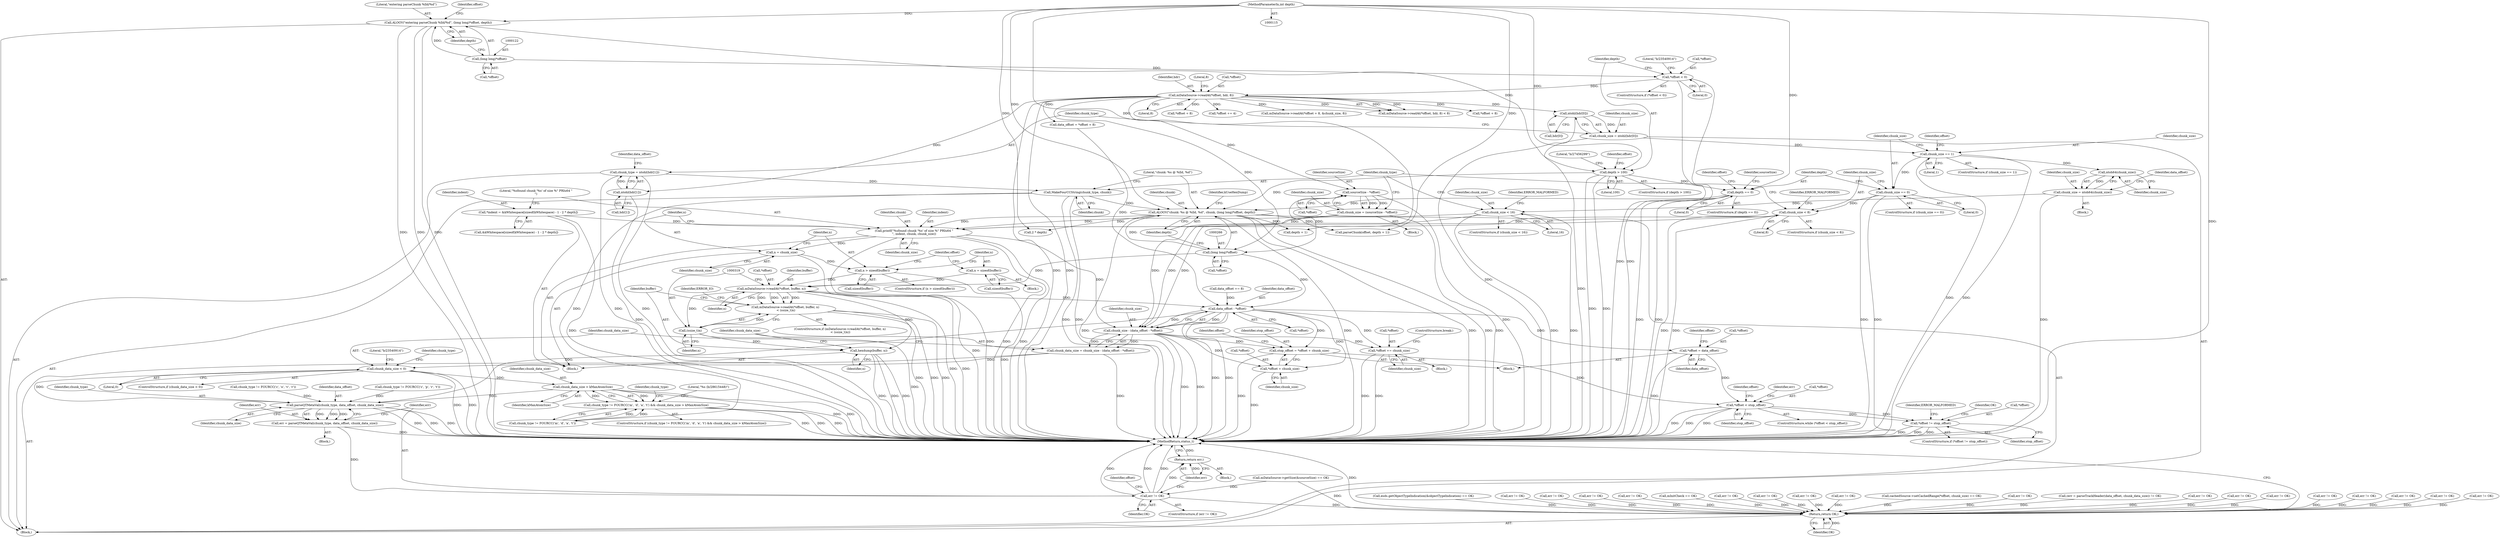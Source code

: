 digraph "0_Android_8a3a2f6ea7defe1a81bb32b3c9f3537f84749b9d@API" {
"1000313" [label="(Call,mDataSource->readAt(*offset, buffer, n))"];
"1000265" [label="(Call,(long long)*offset)"];
"1000232" [label="(Call,sourceSize - *offset)"];
"1000148" [label="(Call,mDataSource->readAt(*offset, hdr, 8))"];
"1000127" [label="(Call,*offset < 0)"];
"1000121" [label="(Call,(long long)*offset)"];
"1000302" [label="(Call,n > sizeof(buffer))"];
"1000298" [label="(Call,n = chunk_size)"];
"1000291" [label="(Call,printf(\"%sfound chunk '%s' of size %\" PRIu64 \"\n\", indent, chunk, chunk_size))"];
"1000278" [label="(Call,*indent = &kWhitespace[sizeof(kWhitespace) - 1 - 2 * depth])"];
"1000262" [label="(Call,ALOGV(\"chunk: %s @ %lld, %d\", chunk, (long long)*offset, depth))"];
"1000259" [label="(Call,MakeFourCCString(chunk_type, chunk))"];
"1000165" [label="(Call,chunk_type = ntohl(hdr[1]))"];
"1000167" [label="(Call,ntohl(hdr[1]))"];
"1000218" [label="(Call,depth == 0)"];
"1000137" [label="(Call,depth > 100)"];
"1000119" [label="(Call,ALOGV(\"entering parseChunk %lld/%d\", (long long)*offset, depth))"];
"1000117" [label="(MethodParameterIn,int depth)"];
"1000252" [label="(Call,chunk_size < 8)"];
"1000213" [label="(Call,chunk_size == 0)"];
"1000179" [label="(Call,chunk_size == 1)"];
"1000158" [label="(Call,chunk_size = ntohl(hdr[0]))"];
"1000160" [label="(Call,ntohl(hdr[0]))"];
"1000205" [label="(Call,chunk_size < 16)"];
"1000197" [label="(Call,chunk_size = ntoh64(chunk_size))"];
"1000199" [label="(Call,ntoh64(chunk_size))"];
"1000230" [label="(Call,chunk_size = (sourceSize - *offset))"];
"1000307" [label="(Call,n = sizeof(buffer))"];
"1000312" [label="(Call,mDataSource->readAt(*offset, buffer, n)\n < (ssize_t)n)"];
"1000318" [label="(Call,(ssize_t)n)"];
"1000324" [label="(Call,hexdump(buffer, n))"];
"1000333" [label="(Call,data_offset - *offset)"];
"1000331" [label="(Call,chunk_size - (data_offset - *offset))"];
"1000329" [label="(Call,chunk_data_size = chunk_size - (data_offset - *offset))"];
"1000338" [label="(Call,chunk_data_size < 0)"];
"1000355" [label="(Call,chunk_data_size > kMaxAtomSize)"];
"1000347" [label="(Call,chunk_type != FOURCC('m', 'd', 'a', 't') && chunk_data_size > kMaxAtomSize)"];
"1003905" [label="(Call,parseQTMetaVal(chunk_type, data_offset, chunk_data_size))"];
"1003903" [label="(Call,err = parseQTMetaVal(chunk_type, data_offset, chunk_data_size))"];
"1003910" [label="(Call,err != OK)"];
"1003914" [label="(Return,return err;)"];
"1003921" [label="(Return,return OK;)"];
"1000398" [label="(Call,stop_offset = *offset + chunk_size)"];
"1000409" [label="(Call,*offset < stop_offset)"];
"1000430" [label="(Call,*offset != stop_offset)"];
"1000400" [label="(Call,*offset + chunk_size)"];
"1003916" [label="(Call,*offset += chunk_size)"];
"1000404" [label="(Call,*offset = data_offset)"];
"1000150" [label="(Identifier,offset)"];
"1003917" [label="(Call,*offset)"];
"1003907" [label="(Identifier,data_offset)"];
"1000180" [label="(Identifier,chunk_size)"];
"1002225" [label="(Call,err != OK)"];
"1000161" [label="(Call,hdr[0])"];
"1000416" [label="(Identifier,err)"];
"1000295" [label="(Identifier,chunk_size)"];
"1003904" [label="(Identifier,err)"];
"1000119" [label="(Call,ALOGV(\"entering parseChunk %lld/%d\", (long long)*offset, depth))"];
"1003911" [label="(Identifier,err)"];
"1000407" [label="(Identifier,data_offset)"];
"1000159" [label="(Identifier,chunk_size)"];
"1000419" [label="(Call,depth + 1)"];
"1000133" [label="(Literal,\"b/23540914\")"];
"1000210" [label="(Identifier,ERROR_MALFORMED)"];
"1000233" [label="(Identifier,sourceSize)"];
"1003921" [label="(Return,return OK;)"];
"1000246" [label="(Identifier,offset)"];
"1000254" [label="(Literal,8)"];
"1000120" [label="(Literal,\"entering parseChunk %lld/%d\")"];
"1000253" [label="(Identifier,chunk_size)"];
"1000213" [label="(Call,chunk_size == 0)"];
"1000431" [label="(Call,*offset)"];
"1002154" [label="(Call,err != OK)"];
"1000312" [label="(Call,mDataSource->readAt(*offset, buffer, n)\n < (ssize_t)n)"];
"1000308" [label="(Identifier,n)"];
"1002718" [label="(Call,err != OK)"];
"1003923" [label="(MethodReturn,status_t)"];
"1000212" [label="(ControlStructure,if (chunk_size == 0))"];
"1000197" [label="(Call,chunk_size = ntoh64(chunk_size))"];
"1000269" [label="(Identifier,depth)"];
"1000220" [label="(Literal,0)"];
"1000347" [label="(Call,chunk_type != FOURCC('m', 'd', 'a', 't') && chunk_data_size > kMaxAtomSize)"];
"1000361" [label="(Literal,\"%s (b/28615448)\")"];
"1000376" [label="(Identifier,chunk_type)"];
"1000279" [label="(Identifier,indent)"];
"1002194" [label="(Call,err != OK)"];
"1000357" [label="(Identifier,kMaxAtomSize)"];
"1000234" [label="(Call,*offset)"];
"1000403" [label="(Identifier,chunk_size)"];
"1000127" [label="(Call,*offset < 0)"];
"1003905" [label="(Call,parseQTMetaVal(chunk_type, data_offset, chunk_data_size))"];
"1000288" [label="(Call,2 * depth)"];
"1000294" [label="(Identifier,chunk)"];
"1003915" [label="(Identifier,err)"];
"1000343" [label="(Literal,\"b/23540914\")"];
"1000214" [label="(Identifier,chunk_size)"];
"1000325" [label="(Identifier,buffer)"];
"1000261" [label="(Identifier,chunk)"];
"1000151" [label="(Identifier,hdr)"];
"1000326" [label="(Identifier,n)"];
"1003908" [label="(Identifier,chunk_data_size)"];
"1000410" [label="(Call,*offset)"];
"1000331" [label="(Call,chunk_size - (data_offset - *offset))"];
"1000333" [label="(Call,data_offset - *offset)"];
"1000412" [label="(Identifier,stop_offset)"];
"1000217" [label="(ControlStructure,if (depth == 0))"];
"1000181" [label="(Literal,1)"];
"1000334" [label="(Identifier,data_offset)"];
"1000128" [label="(Call,*offset)"];
"1000298" [label="(Call,n = chunk_size)"];
"1000206" [label="(Identifier,chunk_size)"];
"1000309" [label="(Call,sizeof(buffer))"];
"1000300" [label="(Identifier,chunk_size)"];
"1000522" [label="(Call,cachedSource->setCachedRange(*offset, chunk_size) == OK)"];
"1000136" [label="(ControlStructure,if (depth > 100))"];
"1000121" [label="(Call,(long long)*offset)"];
"1000267" [label="(Call,*offset)"];
"1000430" [label="(Call,*offset != stop_offset)"];
"1003048" [label="(Call,err != OK)"];
"1000280" [label="(Call,&kWhitespace[sizeof(kWhitespace) - 1 - 2 * depth])"];
"1003909" [label="(ControlStructure,if (err != OK))"];
"1000323" [label="(Identifier,ERROR_IO)"];
"1000398" [label="(Call,stop_offset = *offset + chunk_size)"];
"1000340" [label="(Literal,0)"];
"1000317" [label="(Identifier,n)"];
"1003901" [label="(Block,)"];
"1000165" [label="(Call,chunk_type = ntohl(hdr[1]))"];
"1003910" [label="(Call,err != OK)"];
"1003903" [label="(Call,err = parseQTMetaVal(chunk_type, data_offset, chunk_data_size))"];
"1000304" [label="(Call,sizeof(buffer))"];
"1001174" [label="(Call,(err = parseTrackHeader(data_offset, chunk_data_size)) != OK)"];
"1000167" [label="(Call,ntohl(hdr[1]))"];
"1000198" [label="(Identifier,chunk_size)"];
"1003914" [label="(Return,return err;)"];
"1000399" [label="(Identifier,stop_offset)"];
"1000337" [label="(ControlStructure,if (chunk_data_size < 0))"];
"1000265" [label="(Call,(long long)*offset)"];
"1000126" [label="(ControlStructure,if (*offset < 0))"];
"1000332" [label="(Identifier,chunk_size)"];
"1000432" [label="(Identifier,offset)"];
"1000232" [label="(Call,sourceSize - *offset)"];
"1000324" [label="(Call,hexdump(buffer, n))"];
"1000168" [label="(Call,hdr[1])"];
"1000148" [label="(Call,mDataSource->readAt(*offset, hdr, 8))"];
"1000316" [label="(Identifier,buffer)"];
"1000314" [label="(Call,*offset)"];
"1000227" [label="(Identifier,sourceSize)"];
"1000172" [label="(Call,data_offset = *offset + 8)"];
"1003920" [label="(ControlStructure,break;)"];
"1003452" [label="(Call,err != OK)"];
"1001681" [label="(Call,err != OK)"];
"1000186" [label="(Call,*offset + 8)"];
"1000230" [label="(Call,chunk_size = (sourceSize - *offset))"];
"1000142" [label="(Literal,\"b/27456299\")"];
"1000682" [label="(Call,err != OK)"];
"1000263" [label="(Literal,\"chunk: %s @ %lld, %d\")"];
"1000406" [label="(Identifier,offset)"];
"1000404" [label="(Call,*offset = data_offset)"];
"1002575" [label="(Call,err != OK)"];
"1000307" [label="(Call,n = sizeof(buffer))"];
"1002017" [label="(Call,err != OK)"];
"1000303" [label="(Identifier,n)"];
"1000251" [label="(ControlStructure,if (chunk_size < 8))"];
"1000375" [label="(Call,chunk_type != FOURCC('c', 'p', 'r', 't'))"];
"1003750" [label="(Call,err != OK)"];
"1000231" [label="(Identifier,chunk_size)"];
"1000401" [label="(Call,*offset)"];
"1000166" [label="(Identifier,chunk_type)"];
"1000405" [label="(Call,*offset)"];
"1000244" [label="(Call,*offset += 4)"];
"1002544" [label="(Call,err != OK)"];
"1000130" [label="(Literal,0)"];
"1000260" [label="(Identifier,chunk_type)"];
"1003919" [label="(Identifier,chunk_size)"];
"1000346" [label="(ControlStructure,if (chunk_type != FOURCC('m', 'd', 'a', 't') && chunk_data_size > kMaxAtomSize))"];
"1000271" [label="(Identifier,kUseHexDump)"];
"1003912" [label="(Identifier,OK)"];
"1000204" [label="(ControlStructure,if (chunk_size < 16))"];
"1003918" [label="(Identifier,offset)"];
"1000411" [label="(Identifier,offset)"];
"1000313" [label="(Call,mDataSource->readAt(*offset, buffer, n))"];
"1000292" [label="(Literal,\"%sfound chunk '%s' of size %\" PRIu64 \"\n\")"];
"1000185" [label="(Call,mDataSource->readAt(*offset + 8, &chunk_size, 8))"];
"1000436" [label="(Identifier,ERROR_MALFORMED)"];
"1000125" [label="(Identifier,depth)"];
"1000433" [label="(Identifier,stop_offset)"];
"1000438" [label="(Identifier,OK)"];
"1000229" [label="(Block,)"];
"1000335" [label="(Call,*offset)"];
"1000182" [label="(Block,)"];
"1000349" [label="(Identifier,chunk_type)"];
"1003083" [label="(Call,err != OK)"];
"1000173" [label="(Identifier,data_offset)"];
"1002744" [label="(Call,esds.getObjectTypeIndication(&objectTypeIndication) == OK)"];
"1000147" [label="(Call,mDataSource->readAt(*offset, hdr, 8) < 8)"];
"1000301" [label="(ControlStructure,if (n > sizeof(buffer)))"];
"1000400" [label="(Call,*offset + chunk_size)"];
"1000339" [label="(Identifier,chunk_data_size)"];
"1000272" [label="(Block,)"];
"1003730" [label="(Call,err != OK)"];
"1000123" [label="(Call,*offset)"];
"1000199" [label="(Call,ntoh64(chunk_size))"];
"1000330" [label="(Identifier,chunk_data_size)"];
"1000158" [label="(Call,chunk_size = ntohl(hdr[0]))"];
"1000293" [label="(Identifier,indent)"];
"1000202" [label="(Identifier,data_offset)"];
"1000219" [label="(Identifier,depth)"];
"1000338" [label="(Call,chunk_data_size < 0)"];
"1000201" [label="(Call,data_offset += 8)"];
"1000224" [label="(Call,mDataSource->getSize(&sourceSize) == OK)"];
"1000356" [label="(Identifier,chunk_data_size)"];
"1000383" [label="(Call,chunk_type != FOURCC('c', 'o', 'v', 'r'))"];
"1003906" [label="(Identifier,chunk_type)"];
"1000408" [label="(ControlStructure,while (*offset < stop_offset))"];
"1000117" [label="(MethodParameterIn,int depth)"];
"1000118" [label="(Block,)"];
"1003913" [label="(Block,)"];
"1000205" [label="(Call,chunk_size < 16)"];
"1000409" [label="(Call,*offset < stop_offset)"];
"1000318" [label="(Call,(ssize_t)n)"];
"1000160" [label="(Call,ntohl(hdr[0]))"];
"1002513" [label="(Call,err != OK)"];
"1003916" [label="(Call,*offset += chunk_size)"];
"1000315" [label="(Identifier,offset)"];
"1000139" [label="(Literal,100)"];
"1000153" [label="(Literal,8)"];
"1000278" [label="(Call,*indent = &kWhitespace[sizeof(kWhitespace) - 1 - 2 * depth])"];
"1000637" [label="(Call,err != OK)"];
"1000417" [label="(Call,parseChunk(offset, depth + 1))"];
"1002270" [label="(Call,err != OK)"];
"1000174" [label="(Call,*offset + 8)"];
"1000215" [label="(Literal,0)"];
"1000355" [label="(Call,chunk_data_size > kMaxAtomSize)"];
"1000311" [label="(ControlStructure,if (mDataSource->readAt(*offset, buffer, n)\n < (ssize_t)n))"];
"1000137" [label="(Call,depth > 100)"];
"1000257" [label="(Identifier,ERROR_MALFORMED)"];
"1000200" [label="(Identifier,chunk_size)"];
"1003896" [label="(Block,)"];
"1000207" [label="(Literal,16)"];
"1000302" [label="(Call,n > sizeof(buffer))"];
"1000262" [label="(Call,ALOGV(\"chunk: %s @ %lld, %d\", chunk, (long long)*offset, depth))"];
"1000299" [label="(Identifier,n)"];
"1000138" [label="(Identifier,depth)"];
"1000179" [label="(Call,chunk_size == 1)"];
"1000470" [label="(Call,mInitCheck == OK)"];
"1000152" [label="(Literal,8)"];
"1000429" [label="(ControlStructure,if (*offset != stop_offset))"];
"1000396" [label="(Block,)"];
"1000264" [label="(Identifier,chunk)"];
"1000178" [label="(ControlStructure,if (chunk_size == 1))"];
"1003922" [label="(Identifier,OK)"];
"1000149" [label="(Call,*offset)"];
"1000291" [label="(Call,printf(\"%sfound chunk '%s' of size %\" PRIu64 \"\n\", indent, chunk, chunk_size))"];
"1000348" [label="(Call,chunk_type != FOURCC('m', 'd', 'a', 't'))"];
"1000129" [label="(Identifier,offset)"];
"1000306" [label="(Block,)"];
"1000259" [label="(Call,MakeFourCCString(chunk_type, chunk))"];
"1000188" [label="(Identifier,offset)"];
"1000329" [label="(Call,chunk_data_size = chunk_size - (data_offset - *offset))"];
"1000320" [label="(Identifier,n)"];
"1000218" [label="(Call,depth == 0)"];
"1000252" [label="(Call,chunk_size < 8)"];
"1000313" -> "1000312"  [label="AST: "];
"1000313" -> "1000317"  [label="CFG: "];
"1000314" -> "1000313"  [label="AST: "];
"1000316" -> "1000313"  [label="AST: "];
"1000317" -> "1000313"  [label="AST: "];
"1000319" -> "1000313"  [label="CFG: "];
"1000313" -> "1003923"  [label="DDG: "];
"1000313" -> "1003923"  [label="DDG: "];
"1000313" -> "1000312"  [label="DDG: "];
"1000313" -> "1000312"  [label="DDG: "];
"1000313" -> "1000312"  [label="DDG: "];
"1000265" -> "1000313"  [label="DDG: "];
"1000302" -> "1000313"  [label="DDG: "];
"1000307" -> "1000313"  [label="DDG: "];
"1000313" -> "1000318"  [label="DDG: "];
"1000313" -> "1000324"  [label="DDG: "];
"1000313" -> "1000333"  [label="DDG: "];
"1000265" -> "1000262"  [label="AST: "];
"1000265" -> "1000267"  [label="CFG: "];
"1000266" -> "1000265"  [label="AST: "];
"1000267" -> "1000265"  [label="AST: "];
"1000269" -> "1000265"  [label="CFG: "];
"1000265" -> "1000262"  [label="DDG: "];
"1000232" -> "1000265"  [label="DDG: "];
"1000148" -> "1000265"  [label="DDG: "];
"1000265" -> "1000333"  [label="DDG: "];
"1000232" -> "1000230"  [label="AST: "];
"1000232" -> "1000234"  [label="CFG: "];
"1000233" -> "1000232"  [label="AST: "];
"1000234" -> "1000232"  [label="AST: "];
"1000230" -> "1000232"  [label="CFG: "];
"1000232" -> "1003923"  [label="DDG: "];
"1000232" -> "1000230"  [label="DDG: "];
"1000232" -> "1000230"  [label="DDG: "];
"1000148" -> "1000232"  [label="DDG: "];
"1000148" -> "1000147"  [label="AST: "];
"1000148" -> "1000152"  [label="CFG: "];
"1000149" -> "1000148"  [label="AST: "];
"1000151" -> "1000148"  [label="AST: "];
"1000152" -> "1000148"  [label="AST: "];
"1000153" -> "1000148"  [label="CFG: "];
"1000148" -> "1003923"  [label="DDG: "];
"1000148" -> "1003923"  [label="DDG: "];
"1000148" -> "1000147"  [label="DDG: "];
"1000148" -> "1000147"  [label="DDG: "];
"1000148" -> "1000147"  [label="DDG: "];
"1000127" -> "1000148"  [label="DDG: "];
"1000148" -> "1000160"  [label="DDG: "];
"1000148" -> "1000167"  [label="DDG: "];
"1000148" -> "1000172"  [label="DDG: "];
"1000148" -> "1000174"  [label="DDG: "];
"1000148" -> "1000185"  [label="DDG: "];
"1000148" -> "1000186"  [label="DDG: "];
"1000148" -> "1000244"  [label="DDG: "];
"1000127" -> "1000126"  [label="AST: "];
"1000127" -> "1000130"  [label="CFG: "];
"1000128" -> "1000127"  [label="AST: "];
"1000130" -> "1000127"  [label="AST: "];
"1000133" -> "1000127"  [label="CFG: "];
"1000138" -> "1000127"  [label="CFG: "];
"1000127" -> "1003923"  [label="DDG: "];
"1000127" -> "1003923"  [label="DDG: "];
"1000121" -> "1000127"  [label="DDG: "];
"1000121" -> "1000119"  [label="AST: "];
"1000121" -> "1000123"  [label="CFG: "];
"1000122" -> "1000121"  [label="AST: "];
"1000123" -> "1000121"  [label="AST: "];
"1000125" -> "1000121"  [label="CFG: "];
"1000121" -> "1000119"  [label="DDG: "];
"1000302" -> "1000301"  [label="AST: "];
"1000302" -> "1000304"  [label="CFG: "];
"1000303" -> "1000302"  [label="AST: "];
"1000304" -> "1000302"  [label="AST: "];
"1000308" -> "1000302"  [label="CFG: "];
"1000315" -> "1000302"  [label="CFG: "];
"1000302" -> "1003923"  [label="DDG: "];
"1000298" -> "1000302"  [label="DDG: "];
"1000298" -> "1000272"  [label="AST: "];
"1000298" -> "1000300"  [label="CFG: "];
"1000299" -> "1000298"  [label="AST: "];
"1000300" -> "1000298"  [label="AST: "];
"1000303" -> "1000298"  [label="CFG: "];
"1000298" -> "1003923"  [label="DDG: "];
"1000291" -> "1000298"  [label="DDG: "];
"1000291" -> "1000272"  [label="AST: "];
"1000291" -> "1000295"  [label="CFG: "];
"1000292" -> "1000291"  [label="AST: "];
"1000293" -> "1000291"  [label="AST: "];
"1000294" -> "1000291"  [label="AST: "];
"1000295" -> "1000291"  [label="AST: "];
"1000299" -> "1000291"  [label="CFG: "];
"1000291" -> "1003923"  [label="DDG: "];
"1000291" -> "1003923"  [label="DDG: "];
"1000291" -> "1003923"  [label="DDG: "];
"1000278" -> "1000291"  [label="DDG: "];
"1000262" -> "1000291"  [label="DDG: "];
"1000252" -> "1000291"  [label="DDG: "];
"1000205" -> "1000291"  [label="DDG: "];
"1000230" -> "1000291"  [label="DDG: "];
"1000291" -> "1000331"  [label="DDG: "];
"1000278" -> "1000272"  [label="AST: "];
"1000278" -> "1000280"  [label="CFG: "];
"1000279" -> "1000278"  [label="AST: "];
"1000280" -> "1000278"  [label="AST: "];
"1000292" -> "1000278"  [label="CFG: "];
"1000278" -> "1003923"  [label="DDG: "];
"1000262" -> "1000118"  [label="AST: "];
"1000262" -> "1000269"  [label="CFG: "];
"1000263" -> "1000262"  [label="AST: "];
"1000264" -> "1000262"  [label="AST: "];
"1000269" -> "1000262"  [label="AST: "];
"1000271" -> "1000262"  [label="CFG: "];
"1000262" -> "1003923"  [label="DDG: "];
"1000262" -> "1003923"  [label="DDG: "];
"1000262" -> "1003923"  [label="DDG: "];
"1000262" -> "1003923"  [label="DDG: "];
"1000259" -> "1000262"  [label="DDG: "];
"1000218" -> "1000262"  [label="DDG: "];
"1000137" -> "1000262"  [label="DDG: "];
"1000117" -> "1000262"  [label="DDG: "];
"1000262" -> "1000288"  [label="DDG: "];
"1000262" -> "1000417"  [label="DDG: "];
"1000262" -> "1000419"  [label="DDG: "];
"1000259" -> "1000118"  [label="AST: "];
"1000259" -> "1000261"  [label="CFG: "];
"1000260" -> "1000259"  [label="AST: "];
"1000261" -> "1000259"  [label="AST: "];
"1000263" -> "1000259"  [label="CFG: "];
"1000259" -> "1003923"  [label="DDG: "];
"1000259" -> "1003923"  [label="DDG: "];
"1000165" -> "1000259"  [label="DDG: "];
"1000259" -> "1000348"  [label="DDG: "];
"1000165" -> "1000118"  [label="AST: "];
"1000165" -> "1000167"  [label="CFG: "];
"1000166" -> "1000165"  [label="AST: "];
"1000167" -> "1000165"  [label="AST: "];
"1000173" -> "1000165"  [label="CFG: "];
"1000165" -> "1003923"  [label="DDG: "];
"1000165" -> "1003923"  [label="DDG: "];
"1000167" -> "1000165"  [label="DDG: "];
"1000167" -> "1000168"  [label="CFG: "];
"1000168" -> "1000167"  [label="AST: "];
"1000167" -> "1003923"  [label="DDG: "];
"1000218" -> "1000217"  [label="AST: "];
"1000218" -> "1000220"  [label="CFG: "];
"1000219" -> "1000218"  [label="AST: "];
"1000220" -> "1000218"  [label="AST: "];
"1000227" -> "1000218"  [label="CFG: "];
"1000246" -> "1000218"  [label="CFG: "];
"1000218" -> "1003923"  [label="DDG: "];
"1000218" -> "1003923"  [label="DDG: "];
"1000137" -> "1000218"  [label="DDG: "];
"1000117" -> "1000218"  [label="DDG: "];
"1000137" -> "1000136"  [label="AST: "];
"1000137" -> "1000139"  [label="CFG: "];
"1000138" -> "1000137"  [label="AST: "];
"1000139" -> "1000137"  [label="AST: "];
"1000142" -> "1000137"  [label="CFG: "];
"1000150" -> "1000137"  [label="CFG: "];
"1000137" -> "1003923"  [label="DDG: "];
"1000137" -> "1003923"  [label="DDG: "];
"1000119" -> "1000137"  [label="DDG: "];
"1000117" -> "1000137"  [label="DDG: "];
"1000119" -> "1000118"  [label="AST: "];
"1000119" -> "1000125"  [label="CFG: "];
"1000120" -> "1000119"  [label="AST: "];
"1000125" -> "1000119"  [label="AST: "];
"1000129" -> "1000119"  [label="CFG: "];
"1000119" -> "1003923"  [label="DDG: "];
"1000119" -> "1003923"  [label="DDG: "];
"1000119" -> "1003923"  [label="DDG: "];
"1000117" -> "1000119"  [label="DDG: "];
"1000117" -> "1000115"  [label="AST: "];
"1000117" -> "1003923"  [label="DDG: "];
"1000117" -> "1000288"  [label="DDG: "];
"1000117" -> "1000417"  [label="DDG: "];
"1000117" -> "1000419"  [label="DDG: "];
"1000252" -> "1000251"  [label="AST: "];
"1000252" -> "1000254"  [label="CFG: "];
"1000253" -> "1000252"  [label="AST: "];
"1000254" -> "1000252"  [label="AST: "];
"1000257" -> "1000252"  [label="CFG: "];
"1000260" -> "1000252"  [label="CFG: "];
"1000252" -> "1003923"  [label="DDG: "];
"1000252" -> "1003923"  [label="DDG: "];
"1000213" -> "1000252"  [label="DDG: "];
"1000252" -> "1000331"  [label="DDG: "];
"1000213" -> "1000212"  [label="AST: "];
"1000213" -> "1000215"  [label="CFG: "];
"1000214" -> "1000213"  [label="AST: "];
"1000215" -> "1000213"  [label="AST: "];
"1000219" -> "1000213"  [label="CFG: "];
"1000253" -> "1000213"  [label="CFG: "];
"1000213" -> "1003923"  [label="DDG: "];
"1000213" -> "1003923"  [label="DDG: "];
"1000179" -> "1000213"  [label="DDG: "];
"1000179" -> "1000178"  [label="AST: "];
"1000179" -> "1000181"  [label="CFG: "];
"1000180" -> "1000179"  [label="AST: "];
"1000181" -> "1000179"  [label="AST: "];
"1000188" -> "1000179"  [label="CFG: "];
"1000214" -> "1000179"  [label="CFG: "];
"1000179" -> "1003923"  [label="DDG: "];
"1000179" -> "1003923"  [label="DDG: "];
"1000158" -> "1000179"  [label="DDG: "];
"1000179" -> "1000199"  [label="DDG: "];
"1000158" -> "1000118"  [label="AST: "];
"1000158" -> "1000160"  [label="CFG: "];
"1000159" -> "1000158"  [label="AST: "];
"1000160" -> "1000158"  [label="AST: "];
"1000166" -> "1000158"  [label="CFG: "];
"1000158" -> "1003923"  [label="DDG: "];
"1000160" -> "1000158"  [label="DDG: "];
"1000160" -> "1000161"  [label="CFG: "];
"1000161" -> "1000160"  [label="AST: "];
"1000160" -> "1003923"  [label="DDG: "];
"1000205" -> "1000204"  [label="AST: "];
"1000205" -> "1000207"  [label="CFG: "];
"1000206" -> "1000205"  [label="AST: "];
"1000207" -> "1000205"  [label="AST: "];
"1000210" -> "1000205"  [label="CFG: "];
"1000260" -> "1000205"  [label="CFG: "];
"1000205" -> "1003923"  [label="DDG: "];
"1000205" -> "1003923"  [label="DDG: "];
"1000197" -> "1000205"  [label="DDG: "];
"1000205" -> "1000331"  [label="DDG: "];
"1000197" -> "1000182"  [label="AST: "];
"1000197" -> "1000199"  [label="CFG: "];
"1000198" -> "1000197"  [label="AST: "];
"1000199" -> "1000197"  [label="AST: "];
"1000202" -> "1000197"  [label="CFG: "];
"1000197" -> "1003923"  [label="DDG: "];
"1000199" -> "1000197"  [label="DDG: "];
"1000199" -> "1000200"  [label="CFG: "];
"1000200" -> "1000199"  [label="AST: "];
"1000230" -> "1000229"  [label="AST: "];
"1000231" -> "1000230"  [label="AST: "];
"1000260" -> "1000230"  [label="CFG: "];
"1000230" -> "1003923"  [label="DDG: "];
"1000230" -> "1000331"  [label="DDG: "];
"1000307" -> "1000306"  [label="AST: "];
"1000307" -> "1000309"  [label="CFG: "];
"1000308" -> "1000307"  [label="AST: "];
"1000309" -> "1000307"  [label="AST: "];
"1000315" -> "1000307"  [label="CFG: "];
"1000312" -> "1000311"  [label="AST: "];
"1000312" -> "1000318"  [label="CFG: "];
"1000318" -> "1000312"  [label="AST: "];
"1000323" -> "1000312"  [label="CFG: "];
"1000325" -> "1000312"  [label="CFG: "];
"1000312" -> "1003923"  [label="DDG: "];
"1000312" -> "1003923"  [label="DDG: "];
"1000312" -> "1003923"  [label="DDG: "];
"1000318" -> "1000312"  [label="DDG: "];
"1000318" -> "1000320"  [label="CFG: "];
"1000319" -> "1000318"  [label="AST: "];
"1000320" -> "1000318"  [label="AST: "];
"1000318" -> "1003923"  [label="DDG: "];
"1000318" -> "1000324"  [label="DDG: "];
"1000324" -> "1000272"  [label="AST: "];
"1000324" -> "1000326"  [label="CFG: "];
"1000325" -> "1000324"  [label="AST: "];
"1000326" -> "1000324"  [label="AST: "];
"1000330" -> "1000324"  [label="CFG: "];
"1000324" -> "1003923"  [label="DDG: "];
"1000324" -> "1003923"  [label="DDG: "];
"1000324" -> "1003923"  [label="DDG: "];
"1000333" -> "1000331"  [label="AST: "];
"1000333" -> "1000335"  [label="CFG: "];
"1000334" -> "1000333"  [label="AST: "];
"1000335" -> "1000333"  [label="AST: "];
"1000331" -> "1000333"  [label="CFG: "];
"1000333" -> "1003923"  [label="DDG: "];
"1000333" -> "1003923"  [label="DDG: "];
"1000333" -> "1000331"  [label="DDG: "];
"1000333" -> "1000331"  [label="DDG: "];
"1000172" -> "1000333"  [label="DDG: "];
"1000201" -> "1000333"  [label="DDG: "];
"1000333" -> "1000398"  [label="DDG: "];
"1000333" -> "1000400"  [label="DDG: "];
"1000333" -> "1000404"  [label="DDG: "];
"1000333" -> "1003905"  [label="DDG: "];
"1000333" -> "1003916"  [label="DDG: "];
"1000331" -> "1000329"  [label="AST: "];
"1000332" -> "1000331"  [label="AST: "];
"1000329" -> "1000331"  [label="CFG: "];
"1000331" -> "1003923"  [label="DDG: "];
"1000331" -> "1003923"  [label="DDG: "];
"1000331" -> "1000329"  [label="DDG: "];
"1000331" -> "1000329"  [label="DDG: "];
"1000331" -> "1000398"  [label="DDG: "];
"1000331" -> "1000400"  [label="DDG: "];
"1000331" -> "1003916"  [label="DDG: "];
"1000329" -> "1000118"  [label="AST: "];
"1000330" -> "1000329"  [label="AST: "];
"1000339" -> "1000329"  [label="CFG: "];
"1000329" -> "1003923"  [label="DDG: "];
"1000329" -> "1000338"  [label="DDG: "];
"1000338" -> "1000337"  [label="AST: "];
"1000338" -> "1000340"  [label="CFG: "];
"1000339" -> "1000338"  [label="AST: "];
"1000340" -> "1000338"  [label="AST: "];
"1000343" -> "1000338"  [label="CFG: "];
"1000349" -> "1000338"  [label="CFG: "];
"1000338" -> "1003923"  [label="DDG: "];
"1000338" -> "1003923"  [label="DDG: "];
"1000338" -> "1000355"  [label="DDG: "];
"1000338" -> "1003905"  [label="DDG: "];
"1000355" -> "1000347"  [label="AST: "];
"1000355" -> "1000357"  [label="CFG: "];
"1000356" -> "1000355"  [label="AST: "];
"1000357" -> "1000355"  [label="AST: "];
"1000347" -> "1000355"  [label="CFG: "];
"1000355" -> "1003923"  [label="DDG: "];
"1000355" -> "1003923"  [label="DDG: "];
"1000355" -> "1000347"  [label="DDG: "];
"1000355" -> "1000347"  [label="DDG: "];
"1000355" -> "1003905"  [label="DDG: "];
"1000347" -> "1000346"  [label="AST: "];
"1000347" -> "1000348"  [label="CFG: "];
"1000348" -> "1000347"  [label="AST: "];
"1000361" -> "1000347"  [label="CFG: "];
"1000376" -> "1000347"  [label="CFG: "];
"1000347" -> "1003923"  [label="DDG: "];
"1000347" -> "1003923"  [label="DDG: "];
"1000347" -> "1003923"  [label="DDG: "];
"1000348" -> "1000347"  [label="DDG: "];
"1000348" -> "1000347"  [label="DDG: "];
"1003905" -> "1003903"  [label="AST: "];
"1003905" -> "1003908"  [label="CFG: "];
"1003906" -> "1003905"  [label="AST: "];
"1003907" -> "1003905"  [label="AST: "];
"1003908" -> "1003905"  [label="AST: "];
"1003903" -> "1003905"  [label="CFG: "];
"1003905" -> "1003923"  [label="DDG: "];
"1003905" -> "1003923"  [label="DDG: "];
"1003905" -> "1003923"  [label="DDG: "];
"1003905" -> "1003903"  [label="DDG: "];
"1003905" -> "1003903"  [label="DDG: "];
"1003905" -> "1003903"  [label="DDG: "];
"1000375" -> "1003905"  [label="DDG: "];
"1000383" -> "1003905"  [label="DDG: "];
"1003903" -> "1003901"  [label="AST: "];
"1003904" -> "1003903"  [label="AST: "];
"1003911" -> "1003903"  [label="CFG: "];
"1003903" -> "1003923"  [label="DDG: "];
"1003903" -> "1003910"  [label="DDG: "];
"1003910" -> "1003909"  [label="AST: "];
"1003910" -> "1003912"  [label="CFG: "];
"1003911" -> "1003910"  [label="AST: "];
"1003912" -> "1003910"  [label="AST: "];
"1003915" -> "1003910"  [label="CFG: "];
"1003918" -> "1003910"  [label="CFG: "];
"1003910" -> "1003923"  [label="DDG: "];
"1003910" -> "1003923"  [label="DDG: "];
"1003910" -> "1003923"  [label="DDG: "];
"1000224" -> "1003910"  [label="DDG: "];
"1003910" -> "1003914"  [label="DDG: "];
"1003910" -> "1003921"  [label="DDG: "];
"1003914" -> "1003913"  [label="AST: "];
"1003914" -> "1003915"  [label="CFG: "];
"1003915" -> "1003914"  [label="AST: "];
"1003923" -> "1003914"  [label="CFG: "];
"1003914" -> "1003923"  [label="DDG: "];
"1003915" -> "1003914"  [label="DDG: "];
"1003921" -> "1000118"  [label="AST: "];
"1003921" -> "1003922"  [label="CFG: "];
"1003922" -> "1003921"  [label="AST: "];
"1003923" -> "1003921"  [label="CFG: "];
"1003921" -> "1003923"  [label="DDG: "];
"1003922" -> "1003921"  [label="DDG: "];
"1000682" -> "1003921"  [label="DDG: "];
"1000637" -> "1003921"  [label="DDG: "];
"1002270" -> "1003921"  [label="DDG: "];
"1000470" -> "1003921"  [label="DDG: "];
"1002513" -> "1003921"  [label="DDG: "];
"1002575" -> "1003921"  [label="DDG: "];
"1003750" -> "1003921"  [label="DDG: "];
"1002017" -> "1003921"  [label="DDG: "];
"1003083" -> "1003921"  [label="DDG: "];
"1002194" -> "1003921"  [label="DDG: "];
"1003048" -> "1003921"  [label="DDG: "];
"1002225" -> "1003921"  [label="DDG: "];
"1000224" -> "1003921"  [label="DDG: "];
"1002544" -> "1003921"  [label="DDG: "];
"1002744" -> "1003921"  [label="DDG: "];
"1001681" -> "1003921"  [label="DDG: "];
"1002154" -> "1003921"  [label="DDG: "];
"1001174" -> "1003921"  [label="DDG: "];
"1002718" -> "1003921"  [label="DDG: "];
"1003730" -> "1003921"  [label="DDG: "];
"1003452" -> "1003921"  [label="DDG: "];
"1000522" -> "1003921"  [label="DDG: "];
"1000398" -> "1000396"  [label="AST: "];
"1000398" -> "1000400"  [label="CFG: "];
"1000399" -> "1000398"  [label="AST: "];
"1000400" -> "1000398"  [label="AST: "];
"1000406" -> "1000398"  [label="CFG: "];
"1000398" -> "1003923"  [label="DDG: "];
"1000398" -> "1000409"  [label="DDG: "];
"1000409" -> "1000408"  [label="AST: "];
"1000409" -> "1000412"  [label="CFG: "];
"1000410" -> "1000409"  [label="AST: "];
"1000412" -> "1000409"  [label="AST: "];
"1000416" -> "1000409"  [label="CFG: "];
"1000432" -> "1000409"  [label="CFG: "];
"1000409" -> "1003923"  [label="DDG: "];
"1000409" -> "1003923"  [label="DDG: "];
"1000409" -> "1003923"  [label="DDG: "];
"1000404" -> "1000409"  [label="DDG: "];
"1000409" -> "1000430"  [label="DDG: "];
"1000409" -> "1000430"  [label="DDG: "];
"1000430" -> "1000429"  [label="AST: "];
"1000430" -> "1000433"  [label="CFG: "];
"1000431" -> "1000430"  [label="AST: "];
"1000433" -> "1000430"  [label="AST: "];
"1000436" -> "1000430"  [label="CFG: "];
"1000438" -> "1000430"  [label="CFG: "];
"1000430" -> "1003923"  [label="DDG: "];
"1000430" -> "1003923"  [label="DDG: "];
"1000430" -> "1003923"  [label="DDG: "];
"1000400" -> "1000403"  [label="CFG: "];
"1000401" -> "1000400"  [label="AST: "];
"1000403" -> "1000400"  [label="AST: "];
"1000400" -> "1003923"  [label="DDG: "];
"1003916" -> "1003896"  [label="AST: "];
"1003916" -> "1003919"  [label="CFG: "];
"1003917" -> "1003916"  [label="AST: "];
"1003919" -> "1003916"  [label="AST: "];
"1003920" -> "1003916"  [label="CFG: "];
"1003916" -> "1003923"  [label="DDG: "];
"1003916" -> "1003923"  [label="DDG: "];
"1000404" -> "1000396"  [label="AST: "];
"1000404" -> "1000407"  [label="CFG: "];
"1000405" -> "1000404"  [label="AST: "];
"1000407" -> "1000404"  [label="AST: "];
"1000411" -> "1000404"  [label="CFG: "];
"1000404" -> "1003923"  [label="DDG: "];
}
